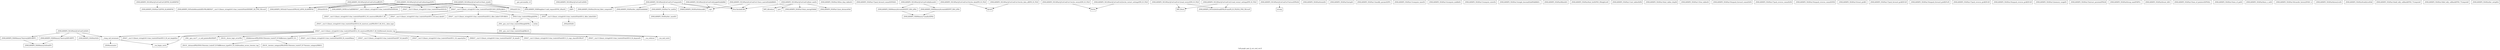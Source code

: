 digraph "Call graph: pair_lj_cut_coul_cut.ll" {
	label="Call graph: pair_lj_cut_coul_cut.ll";

	Node0x55efa22c7cb0 [shape=record,label="{_ZN9LAMMPS_NS16PairLJCutCoulCutC2EPNS_6LAMMPSE}"];
	Node0x55efa22c7cb0 -> Node0x55efa2262620;
	Node0x55efa2262620 [shape=record,label="{_ZN9LAMMPS_NS4PairC2EPNS_6LAMMPSE}"];
	Node0x55efa2278650 [shape=record,label="{_ZN9LAMMPS_NS16PairLJCutCoulCutD2Ev}"];
	Node0x55efa2278650 -> Node0x55efa22dafd0;
	Node0x55efa2278650 -> Node0x55efa22c8100;
	Node0x55efa2278650 -> Node0x55efa2224e20;
	Node0x55efa2278650 -> Node0x55efa22c3000;
	Node0x55efa22dafd0 [shape=record,label="{_ZN9LAMMPS_NS6Memory7destroyIiEEvRPPT_}"];
	Node0x55efa22dafd0 -> Node0x55efa22260c0;
	Node0x55efa2227dc0 [shape=record,label="{__gxx_personality_v0}"];
	Node0x55efa2224e20 [shape=record,label="{__clang_call_terminate}"];
	Node0x55efa2224e20 -> Node0x55efa22f2f00;
	Node0x55efa2224e20 -> Node0x55efa2275c00;
	Node0x55efa22f2f00 [shape=record,label="{__cxa_begin_catch}"];
	Node0x55efa2275c00 [shape=record,label="{_ZSt9terminatev}"];
	Node0x55efa22c8100 [shape=record,label="{_ZN9LAMMPS_NS6Memory7destroyIdEEvRPPT_}"];
	Node0x55efa22c8100 -> Node0x55efa22260c0;
	Node0x55efa22c3000 [shape=record,label="{_ZN9LAMMPS_NS4PairD2Ev}"];
	Node0x55efa2274fa0 [shape=record,label="{_ZN9LAMMPS_NS16PairLJCutCoulCutD0Ev}"];
	Node0x55efa2274fa0 -> Node0x55efa2262590;
	Node0x55efa2262590 [shape=record,label="{_ZdlPv}"];
	Node0x55efa2262110 [shape=record,label="{_ZN9LAMMPS_NS16PairLJCutCoulCut7computeEii}"];
	Node0x55efa2262110 -> Node0x55efa2244a10;
	Node0x55efa2262110 -> Node0x55efa2275b80;
	Node0x55efa2262110 -> Node0x55efa2251900;
	Node0x55efa2262110 -> Node0x55efa2228ee0;
	Node0x55efa2262110 -> Node0x55efa2252690;
	Node0x55efa2262110 -> Node0x55efa2223ac0;
	Node0x55efa2244a10 [shape=record,label="{_ZN9LAMMPS_NS4Pair7ev_initEiii}"];
	Node0x55efa2244a10 -> Node0x55efa22512b0;
	Node0x55efa2275b80 [shape=record,label="{_ZNK9LAMMPS_NS4Pair6sbmaskEi}"];
	Node0x55efa2228ee0 [shape=record,label="{llvm.fmuladd.f64}"];
	Node0x55efa227e2d0 [shape=record,label="{_ZN9LAMMPS_NS4Pair16free_disp_tablesEv}"];
	Node0x55efa227fce0 [shape=record,label="{_ZN9LAMMPS_NS4Pair17pack_forward_commEiPiPdiS1_}"];
	Node0x55efa2223ac0 [shape=record,label="{sqrt}"];
	Node0x55efa2251900 [shape=record,label="{_ZN9LAMMPS_NS4Pair20virial_fdotr_computeEv}"];
	Node0x55efa22346a0 [shape=record,label="{_ZN9LAMMPS_NS16PairLJCutCoulCut8allocateEv}"];
	Node0x55efa22346a0 -> Node0x55efa2236750;
	Node0x55efa22346a0 -> Node0x55efa2237a00;
	Node0x55efa2252690 [shape=record,label="{_ZN9LAMMPS_NS4Pair8ev_tallyEiiiidddddd}"];
	Node0x55efa2236750 [shape=record,label="{_ZN9LAMMPS_NS6Memory6createIiEEPPT_RS4_iiPKc}"];
	Node0x55efa2236750 -> Node0x55efa22383c0;
	Node0x55efa2237a00 [shape=record,label="{_ZN9LAMMPS_NS6Memory6createIdEEPPT_RS4_iiPKc}"];
	Node0x55efa2237a00 -> Node0x55efa22383c0;
	Node0x55efa2238d30 [shape=record,label="{_ZN9LAMMPS_NS16PairLJCutCoulCut8settingsEiPPc}"];
	Node0x55efa2238d30 -> Node0x55efa22396a0;
	Node0x55efa2238d30 -> Node0x55efa223a660;
	Node0x55efa2238d30 -> Node0x55efa223d6c0;
	Node0x55efa2238d30 -> Node0x55efa223d300;
	Node0x55efa2238d30 -> Node0x55efa223cae0;
	Node0x55efa2238d30 -> Node0x55efa223d010;
	Node0x55efa223cae0 [shape=record,label="{_ZN9LAMMPS_NS5Error3allERKNSt7__cxx1112basic_stringIcSt11char_traitsIcESaIcEEEiS8_}"];
	Node0x55efa22396a0 [shape=record,label="{_ZNSaIcEC1Ev}"];
	Node0x55efa223a660 [shape=record,label="{_ZNSt7__cxx1112basic_stringIcSt11char_traitsIcESaIcEEC2IS3_EEPKcRKS3_}"];
	Node0x55efa223a660 -> Node0x55efa223e500;
	Node0x55efa223a660 -> Node0x55efa223f220;
	Node0x55efa223a660 -> Node0x55efa2244200;
	Node0x55efa223a660 -> Node0x55efa224aad0;
	Node0x55efa223a660 -> Node0x55efa224f360;
	Node0x55efa223d010 [shape=record,label="{_ZNSt7__cxx1112basic_stringIcSt11char_traitsIcESaIcEED1Ev}"];
	Node0x55efa223d300 [shape=record,label="{_ZNSaIcED1Ev}"];
	Node0x55efa223d6c0 [shape=record,label="{_ZN9LAMMPS_NS5utils7numericEPKciS2_bPNS_6LAMMPSE}"];
	Node0x55efa2256a20 [shape=record,label="{_ZN9LAMMPS_NS16PairLJCutCoulCut5coeffEiPPc}"];
	Node0x55efa2256a20 -> Node0x55efa22396a0;
	Node0x55efa2256a20 -> Node0x55efa223a660;
	Node0x55efa2256a20 -> Node0x55efa223d300;
	Node0x55efa2256a20 -> Node0x55efa223d010;
	Node0x55efa2256a20 -> Node0x55efa223cae0;
	Node0x55efa2256a20 -> Node0x55efa223d6c0;
	Node0x55efa2256a20 -> Node0x55efa2257a90;
	Node0x55efa2318960 [shape=record,label="{_ZN9LAMMPS_NS16PairLJCutCoulCut10write_dataEP8_IO_FILE}"];
	Node0x55efa2318960 -> Node0x55efa23189e0;
	Node0x55efa23189e0 [shape=record,label="{fprintf}"];
	Node0x55efa2318a90 [shape=record,label="{_ZN9LAMMPS_NS16PairLJCutCoulCut14write_data_allEP8_IO_FILE}"];
	Node0x55efa2318a90 -> Node0x55efa23189e0;
	Node0x55efa2257a90 [shape=record,label="{_ZN9LAMMPS_NS5utils6boundsIiEEvPKciRKNSt7__cxx1112basic_stringIcSt11char_traitsIcESaIcEEEllRT_SD_PNS_5ErrorE}"];
	Node0x55efa2259ef0 [shape=record,label="{_ZN9LAMMPS_NS16PairLJCutCoulCut10init_styleEv}"];
	Node0x55efa2259ef0 -> Node0x55efa22396a0;
	Node0x55efa2259ef0 -> Node0x55efa223a660;
	Node0x55efa2259ef0 -> Node0x55efa225bcc0;
	Node0x55efa2259ef0 -> Node0x55efa223d300;
	Node0x55efa2259ef0 -> Node0x55efa223cae0;
	Node0x55efa2259ef0 -> Node0x55efa223d010;
	Node0x55efa225bcc0 [shape=record,label="{_ZN9LAMMPS_NS8Neighbor11add_requestEPNS_4PairEi}"];
	Node0x55efa225c670 [shape=record,label="{_ZN9LAMMPS_NS16PairLJCutCoulCut8init_oneEii}"];
	Node0x55efa225c670 -> Node0x55efa225e380;
	Node0x55efa225c670 -> Node0x55efa225eef0;
	Node0x55efa225c670 -> Node0x55efa2228ee0;
	Node0x55efa225c670 -> Node0x55efa2319280;
	Node0x55efa225c670 -> Node0x55efa22687c0;
	Node0x55efa225e380 [shape=record,label="{_ZN9LAMMPS_NS4Pair10mix_energyEdddd}"];
	Node0x55efa225eef0 [shape=record,label="{_ZN9LAMMPS_NS4Pair12mix_distanceEdd}"];
	Node0x55efa22687c0 [shape=record,label="{pow}"];
	Node0x55efa2319280 [shape=record,label="{MPI_Allreduce}"];
	Node0x55efa2319390 [shape=record,label="{_ZN9LAMMPS_NS16PairLJCutCoulCut13write_restartEP8_IO_FILE}"];
	Node0x55efa2319390 -> Node0x55efa2319440;
	Node0x55efa2319440 [shape=record,label="{fwrite}"];
	Node0x55efa227eba0 [shape=record,label="{_ZN9LAMMPS_NS16PairLJCutCoulCut12read_restartEP8_IO_FILE}"];
	Node0x55efa227eba0 -> Node0x55efa2265130;
	Node0x55efa227eba0 -> Node0x55efa2264140;
	Node0x55efa2264140 [shape=record,label="{_ZN9LAMMPS_NS5utils6sfreadEPKciPvmmP8_IO_FILES2_PNS_5ErrorE}"];
	Node0x55efa2265130 [shape=record,label="{MPI_Bcast}"];
	Node0x55efa2318450 [shape=record,label="{_ZN9LAMMPS_NS16PairLJCutCoulCut22write_restart_settingsEP8_IO_FILE}"];
	Node0x55efa2318450 -> Node0x55efa2319440;
	Node0x55efa2318500 [shape=record,label="{_ZN9LAMMPS_NS16PairLJCutCoulCut21read_restart_settingsEP8_IO_FILE}"];
	Node0x55efa2318500 -> Node0x55efa2264140;
	Node0x55efa2318500 -> Node0x55efa2265130;
	Node0x55efa2318b40 [shape=record,label="{_ZN9LAMMPS_NS16PairLJCutCoulCut6singleEiiiidddRd}"];
	Node0x55efa2318b40 -> Node0x55efa2223ac0;
	Node0x55efa2318b40 -> Node0x55efa2228ee0;
	Node0x55efa2318bf0 [shape=record,label="{_ZN9LAMMPS_NS16PairLJCutCoulCut11born_matrixEiiiidddRdS1_}"];
	Node0x55efa2318bf0 -> Node0x55efa2223ac0;
	Node0x55efa2318bf0 -> Node0x55efa2228ee0;
	Node0x55efa22682f0 [shape=record,label="{_ZN9LAMMPS_NS16PairLJCutCoulCut7extractEPKcRi}"];
	Node0x55efa22682f0 -> Node0x55efa2266400;
	Node0x55efa2266400 [shape=record,label="{strcmp}"];
	Node0x55efa2266ec0 [shape=record,label="{_ZN9LAMMPS_NS4Pair6reinitEv}"];
	Node0x55efa226b200 [shape=record,label="{_ZN9LAMMPS_NS4Pair5setupEv}"];
	Node0x55efa2275620 [shape=record,label="{_ZN9LAMMPS_NS4Pair13modify_paramsEiPPc}"];
	Node0x55efa226f120 [shape=record,label="{_ZN9LAMMPS_NS4Pair13compute_innerEv}"];
	Node0x55efa226fae0 [shape=record,label="{_ZN9LAMMPS_NS4Pair14compute_middleEv}"];
	Node0x55efa2271540 [shape=record,label="{_ZN9LAMMPS_NS4Pair13compute_outerEii}"];
	Node0x55efa226e5e0 [shape=record,label="{_ZN9LAMMPS_NS4Pair14single_hessianEiiiidPdddRdS1_}"];
	Node0x55efa22767b0 [shape=record,label="{_ZN9LAMMPS_NS4Pair6finishEv}"];
	Node0x55efa2278d10 [shape=record,label="{_ZN9LAMMPS_NS4Pair9init_listEiPNS_9NeighListE}"];
	Node0x55efa2279740 [shape=record,label="{_ZN9LAMMPS_NS4Pair11init_tablesEdPd}"];
	Node0x55efa227bc20 [shape=record,label="{_ZN9LAMMPS_NS4Pair16init_tables_dispEd}"];
	Node0x55efa227ce10 [shape=record,label="{_ZN9LAMMPS_NS4Pair11free_tablesEv}"];
	Node0x55efa22839f0 [shape=record,label="{_ZN9LAMMPS_NS4Pair19unpack_forward_commEiiPd}"];
	Node0x55efa2280f20 [shape=record,label="{_ZN9LAMMPS_NS4Pair17pack_reverse_commEiiPd}"];
	Node0x55efa22819c0 [shape=record,label="{_ZN9LAMMPS_NS4Pair19unpack_reverse_commEiPiPd}"];
	Node0x55efa2280850 [shape=record,label="{_ZN9LAMMPS_NS4Pair10reset_gridEv}"];
	Node0x55efa2282ea0 [shape=record,label="{_ZN9LAMMPS_NS4Pair17pack_forward_gridEiPviPi}"];
	Node0x55efa2283760 [shape=record,label="{_ZN9LAMMPS_NS4Pair19unpack_forward_gridEiPviPi}"];
	Node0x55efa2285700 [shape=record,label="{_ZN9LAMMPS_NS4Pair17pack_reverse_gridEiPviPi}"];
	Node0x55efa22e0d90 [shape=record,label="{_ZN9LAMMPS_NS4Pair19unpack_reverse_gridEiPviPi}"];
	Node0x55efa22914f0 [shape=record,label="{_ZN9LAMMPS_NS4Pair12memory_usageEv}"];
	Node0x55efa228f9c0 [shape=record,label="{_ZN9LAMMPS_NS4Pair15extract_peratomEPKcRi}"];
	Node0x55efa22900d0 [shape=record,label="{_ZN9LAMMPS_NS4Pair8swap_eamEPdPS1_}"];
	Node0x55efa2291a30 [shape=record,label="{_ZN9LAMMPS_NS4Pair8reset_dtEv}"];
	Node0x55efa2296720 [shape=record,label="{_ZN9LAMMPS_NS4Pair15min_xf_pointersEiPPdS2_}"];
	Node0x55efa2299720 [shape=record,label="{_ZN9LAMMPS_NS4Pair10min_xf_getEi}"];
	Node0x55efa229d0f0 [shape=record,label="{_ZN9LAMMPS_NS4Pair9min_x_setEi}"];
	Node0x55efa22a1660 [shape=record,label="{_ZN9LAMMPS_NS4Pair16transfer_historyEPdS1_ii}"];
	Node0x55efa22a4e00 [shape=record,label="{_ZN9LAMMPS_NS4Pair8atom2cutEi}"];
	Node0x55efa22a7240 [shape=record,label="{_ZN9LAMMPS_NS4Pair9radii2cutEdd}"];
	Node0x55efa222c6e0 [shape=record,label="{_ZN9LAMMPS_NS4Pair18add_tally_callbackEPNS_7ComputeE}"];
	Node0x55efa22b2280 [shape=record,label="{_ZN9LAMMPS_NS4Pair18del_tally_callbackEPNS_7ComputeE}"];
	Node0x55efa22b9b90 [shape=record,label="{_ZN9LAMMPS_NS4Pair8ev_setupEiii}"];
	Node0x55efa22512b0 [shape=record,label="{_ZN9LAMMPS_NS4Pair8ev_unsetEv}"];
	Node0x55efa22260c0 [shape=record,label="{_ZN9LAMMPS_NS6Memory5sfreeEPv}"];
	Node0x55efa22383c0 [shape=record,label="{_ZN9LAMMPS_NS6Memory7smallocElPKc}"];
	Node0x55efa223e500 [shape=record,label="{_ZNSt7__cxx1112basic_stringIcSt11char_traitsIcESaIcEE13_M_local_dataEv}"];
	Node0x55efa223f220 [shape=record,label="{_ZNSt7__cxx1112basic_stringIcSt11char_traitsIcESaIcEE12_Alloc_hiderC1EPcRKS3_}"];
	Node0x55efa224aad0 [shape=record,label="{_ZNSt7__cxx1112basic_stringIcSt11char_traitsIcESaIcEE12_M_constructIPKcEEvT_S8_}"];
	Node0x55efa224aad0 -> Node0x55efa22bdbb0;
	Node0x55efa2244200 [shape=record,label="{_ZNSt11char_traitsIcE6lengthEPKc}"];
	Node0x55efa2244200 -> Node0x55efa22c0030;
	Node0x55efa2244200 -> Node0x55efa22c0120;
	Node0x55efa224f360 [shape=record,label="{_ZNSt7__cxx1112basic_stringIcSt11char_traitsIcESaIcEE12_Alloc_hiderD2Ev}"];
	Node0x55efa224f360 -> Node0x55efa222c940;
	Node0x55efa22bdbb0 [shape=record,label="{_ZNSt7__cxx1112basic_stringIcSt11char_traitsIcESaIcEE16_M_construct_auxIPKcEEvT_S8_St12__false_type}"];
	Node0x55efa22bdbb0 -> Node0x55efa22c38c0;
	Node0x55efa22c38c0 [shape=record,label="{_ZNSt7__cxx1112basic_stringIcSt11char_traitsIcESaIcEE12_M_constructIPKcEEvT_S8_St20forward_iterator_tag}"];
	Node0x55efa22c38c0 -> Node0x55efa22c2510;
	Node0x55efa22c38c0 -> Node0x55efa22c88d0;
	Node0x55efa22c38c0 -> Node0x55efa22c9060;
	Node0x55efa22c38c0 -> Node0x55efa222ca70;
	Node0x55efa22c38c0 -> Node0x55efa22da850;
	Node0x55efa22c38c0 -> Node0x55efa231b070;
	Node0x55efa22c38c0 -> Node0x55efa231b0f0;
	Node0x55efa22c38c0 -> Node0x55efa231b170;
	Node0x55efa22c38c0 -> Node0x55efa22f2f00;
	Node0x55efa22c38c0 -> Node0x55efa231b480;
	Node0x55efa22c38c0 -> Node0x55efa231b500;
	Node0x55efa22c38c0 -> Node0x55efa231b580;
	Node0x55efa22c38c0 -> Node0x55efa231b600;
	Node0x55efa22c38c0 -> Node0x55efa2224e20;
	Node0x55efa22c2510 [shape=record,label="{_ZN9__gnu_cxx17__is_null_pointerIKcEEbPT_}"];
	Node0x55efa22c88d0 [shape=record,label="{_ZSt19__throw_logic_errorPKc}"];
	Node0x55efa22c9060 [shape=record,label="{_ZSt8distanceIPKcENSt15iterator_traitsIT_E15difference_typeES3_S3_}"];
	Node0x55efa22c9060 -> Node0x55efa231b680;
	Node0x55efa22c9060 -> Node0x55efa231b730;
	Node0x55efa22da850 [shape=record,label="{_ZNSt7__cxx1112basic_stringIcSt11char_traitsIcESaIcEE7_M_dataEPc}"];
	Node0x55efa222ca70 [shape=record,label="{_ZNSt7__cxx1112basic_stringIcSt11char_traitsIcESaIcEE9_M_createERmm}"];
	Node0x55efa231b070 [shape=record,label="{_ZNSt7__cxx1112basic_stringIcSt11char_traitsIcESaIcEE11_M_capacityEm}"];
	Node0x55efa231b170 [shape=record,label="{_ZNSt7__cxx1112basic_stringIcSt11char_traitsIcESaIcEE13_S_copy_charsEPcPKcS7_}"];
	Node0x55efa231b0f0 [shape=record,label="{_ZNKSt7__cxx1112basic_stringIcSt11char_traitsIcESaIcEE7_M_dataEv}"];
	Node0x55efa231b480 [shape=record,label="{_ZNSt7__cxx1112basic_stringIcSt11char_traitsIcESaIcEE10_M_disposeEv}"];
	Node0x55efa231b500 [shape=record,label="{__cxa_rethrow}"];
	Node0x55efa231b580 [shape=record,label="{__cxa_end_catch}"];
	Node0x55efa231b600 [shape=record,label="{_ZNSt7__cxx1112basic_stringIcSt11char_traitsIcESaIcEE13_M_set_lengthEm}"];
	Node0x55efa231b730 [shape=record,label="{_ZSt10__distanceIPKcENSt15iterator_traitsIT_E15difference_typeES3_S3_St26random_access_iterator_tag}"];
	Node0x55efa231b680 [shape=record,label="{_ZSt19__iterator_categoryIPKcENSt15iterator_traitsIT_E17iterator_categoryERKS3_}"];
	Node0x55efa22c0030 [shape=record,label="{_ZN9__gnu_cxx11char_traitsIcE6lengthEPKc}"];
	Node0x55efa22c0030 -> Node0x55efa22e0740;
	Node0x55efa22c0120 [shape=record,label="{strlen}"];
	Node0x55efa22e0740 [shape=record,label="{_ZN9__gnu_cxx11char_traitsIcE2eqERKcS3_}"];
	Node0x55efa222c940 [shape=record,label="{_ZNSaIcED2Ev}"];
}

